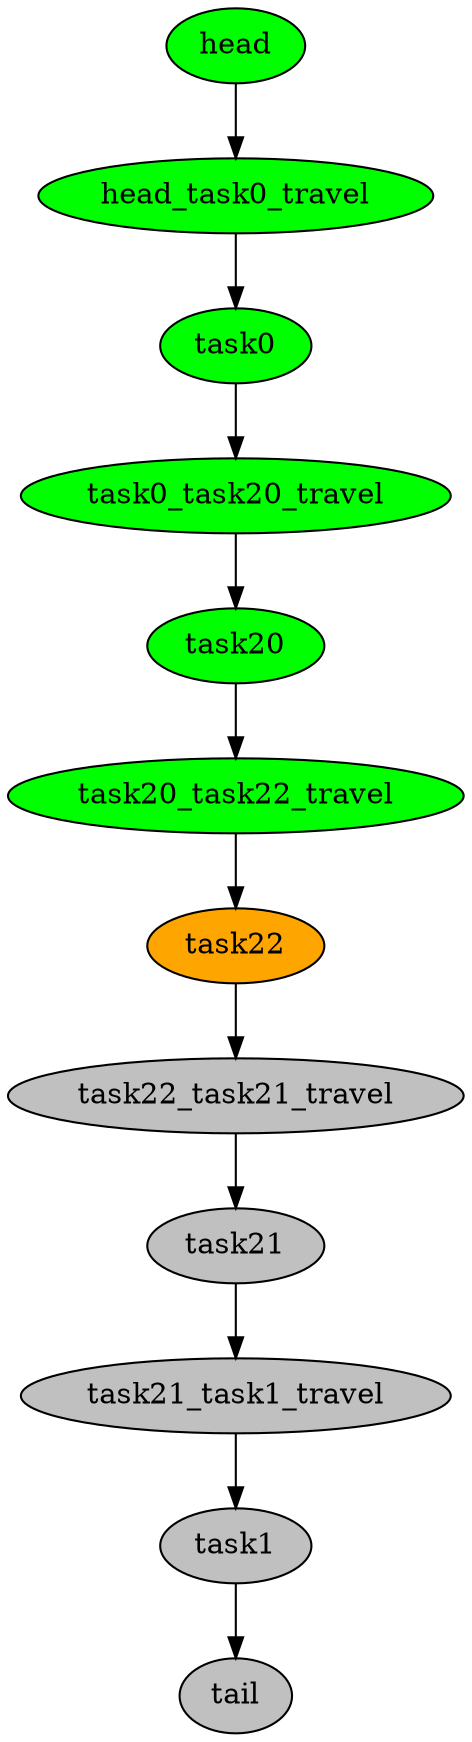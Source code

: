 digraph timeline {
head[label="head",style=filled,fillcolor=green,fontcolor=black];
head_task0_travel[label="head_task0_travel",style=filled,fillcolor=green,fontcolor=black];
task0[label="task0",style=filled,fillcolor=green,fontcolor=black];
task0_task20_travel[label="task0_task20_travel",style=filled,fillcolor=green,fontcolor=black];
task20[label="task20",style=filled,fillcolor=green,fontcolor=black];
task20_task22_travel[label="task20_task22_travel",style=filled,fillcolor=green,fontcolor=black];
task22[label="task22",style=filled,fillcolor=orange,fontcolor=black];
task22_task21_travel[label="task22_task21_travel",style=filled,fillcolor=gray,fontcolor=black];
task21[label="task21",style=filled,fillcolor=gray,fontcolor=black];
task21_task1_travel[label="task21_task1_travel",style=filled,fillcolor=gray,fontcolor=black];
task1[label="task1",style=filled,fillcolor=gray,fontcolor=black];
tail[label="tail",style=filled,fillcolor=gray,fontcolor=black];
"head"->"head_task0_travel"[color=black];
"head_task0_travel"->"task0"[color=black];
"task0"->"task0_task20_travel"[color=black];
"task0_task20_travel"->"task20"[color=black];
"task20"->"task20_task22_travel"[color=black];
"task20_task22_travel"->"task22"[color=black];
"task22"->"task22_task21_travel"[color=black];
"task22_task21_travel"->"task21"[color=black];
"task21"->"task21_task1_travel"[color=black];
"task21_task1_travel"->"task1"[color=black];
"task1"->"tail"[color=black];
}
